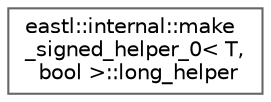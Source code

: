 digraph "类继承关系图"
{
 // LATEX_PDF_SIZE
  bgcolor="transparent";
  edge [fontname=Helvetica,fontsize=10,labelfontname=Helvetica,labelfontsize=10];
  node [fontname=Helvetica,fontsize=10,shape=box,height=0.2,width=0.4];
  rankdir="LR";
  Node0 [id="Node000000",label="eastl::internal::make\l_signed_helper_0\< T,\l bool \>::long_helper",height=0.2,width=0.4,color="grey40", fillcolor="white", style="filled",URL="$structeastl_1_1internal_1_1make__signed__helper__0_1_1long__helper.html",tooltip=" "];
}
